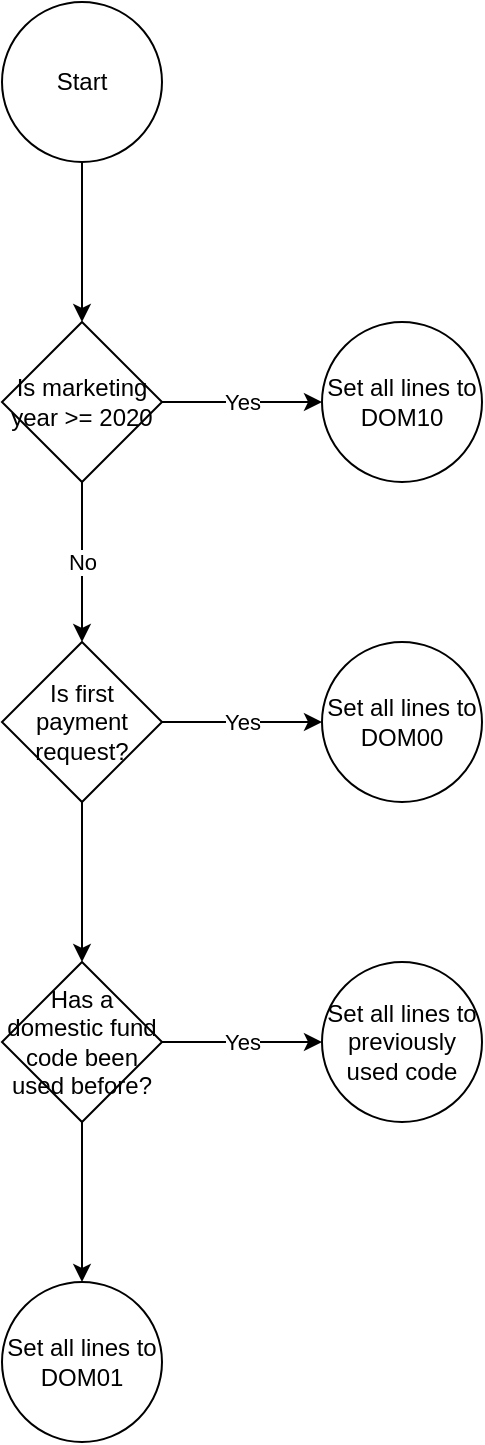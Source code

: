 <mxfile version="21.2.1" type="github">
  <diagram name="Page-1" id="aLZ2Wnbk1KyW59XvxMQL">
    <mxGraphModel dx="2074" dy="1148" grid="1" gridSize="10" guides="1" tooltips="1" connect="1" arrows="1" fold="1" page="1" pageScale="1" pageWidth="850" pageHeight="1100" math="0" shadow="0">
      <root>
        <mxCell id="0" />
        <mxCell id="1" parent="0" />
        <mxCell id="RIhZM-0b08vBuHOQIwmw-3" value="" style="edgeStyle=orthogonalEdgeStyle;rounded=0;orthogonalLoop=1;jettySize=auto;html=1;" edge="1" parent="1" source="RIhZM-0b08vBuHOQIwmw-1" target="RIhZM-0b08vBuHOQIwmw-2">
          <mxGeometry relative="1" as="geometry" />
        </mxCell>
        <mxCell id="RIhZM-0b08vBuHOQIwmw-1" value="Start" style="ellipse;whiteSpace=wrap;html=1;aspect=fixed;" vertex="1" parent="1">
          <mxGeometry x="360" y="160" width="80" height="80" as="geometry" />
        </mxCell>
        <mxCell id="RIhZM-0b08vBuHOQIwmw-5" value="Yes" style="edgeStyle=orthogonalEdgeStyle;rounded=0;orthogonalLoop=1;jettySize=auto;html=1;" edge="1" parent="1" source="RIhZM-0b08vBuHOQIwmw-2" target="RIhZM-0b08vBuHOQIwmw-4">
          <mxGeometry relative="1" as="geometry" />
        </mxCell>
        <mxCell id="RIhZM-0b08vBuHOQIwmw-7" value="No" style="edgeStyle=orthogonalEdgeStyle;rounded=0;orthogonalLoop=1;jettySize=auto;html=1;" edge="1" parent="1" source="RIhZM-0b08vBuHOQIwmw-2" target="RIhZM-0b08vBuHOQIwmw-6">
          <mxGeometry relative="1" as="geometry" />
        </mxCell>
        <mxCell id="RIhZM-0b08vBuHOQIwmw-2" value="Is marketing year &amp;gt;= 2020" style="rhombus;whiteSpace=wrap;html=1;" vertex="1" parent="1">
          <mxGeometry x="360" y="320" width="80" height="80" as="geometry" />
        </mxCell>
        <mxCell id="RIhZM-0b08vBuHOQIwmw-4" value="Set all lines to DOM10" style="ellipse;whiteSpace=wrap;html=1;" vertex="1" parent="1">
          <mxGeometry x="520" y="320" width="80" height="80" as="geometry" />
        </mxCell>
        <mxCell id="RIhZM-0b08vBuHOQIwmw-11" value="Yes" style="edgeStyle=orthogonalEdgeStyle;rounded=0;orthogonalLoop=1;jettySize=auto;html=1;" edge="1" parent="1" source="RIhZM-0b08vBuHOQIwmw-6" target="RIhZM-0b08vBuHOQIwmw-10">
          <mxGeometry relative="1" as="geometry" />
        </mxCell>
        <mxCell id="RIhZM-0b08vBuHOQIwmw-13" value="" style="edgeStyle=orthogonalEdgeStyle;rounded=0;orthogonalLoop=1;jettySize=auto;html=1;" edge="1" parent="1" source="RIhZM-0b08vBuHOQIwmw-6" target="RIhZM-0b08vBuHOQIwmw-12">
          <mxGeometry relative="1" as="geometry" />
        </mxCell>
        <mxCell id="RIhZM-0b08vBuHOQIwmw-6" value="Is first payment request?" style="rhombus;whiteSpace=wrap;html=1;" vertex="1" parent="1">
          <mxGeometry x="360" y="480" width="80" height="80" as="geometry" />
        </mxCell>
        <mxCell id="RIhZM-0b08vBuHOQIwmw-10" value="Set all lines to DOM00" style="ellipse;whiteSpace=wrap;html=1;" vertex="1" parent="1">
          <mxGeometry x="520" y="480" width="80" height="80" as="geometry" />
        </mxCell>
        <mxCell id="RIhZM-0b08vBuHOQIwmw-15" value="Yes" style="edgeStyle=orthogonalEdgeStyle;rounded=0;orthogonalLoop=1;jettySize=auto;html=1;" edge="1" parent="1" source="RIhZM-0b08vBuHOQIwmw-12" target="RIhZM-0b08vBuHOQIwmw-14">
          <mxGeometry relative="1" as="geometry" />
        </mxCell>
        <mxCell id="RIhZM-0b08vBuHOQIwmw-17" value="" style="edgeStyle=orthogonalEdgeStyle;rounded=0;orthogonalLoop=1;jettySize=auto;html=1;" edge="1" parent="1" source="RIhZM-0b08vBuHOQIwmw-12" target="RIhZM-0b08vBuHOQIwmw-16">
          <mxGeometry relative="1" as="geometry" />
        </mxCell>
        <mxCell id="RIhZM-0b08vBuHOQIwmw-12" value="Has a domestic fund code been used before?" style="rhombus;whiteSpace=wrap;html=1;" vertex="1" parent="1">
          <mxGeometry x="360" y="640" width="80" height="80" as="geometry" />
        </mxCell>
        <mxCell id="RIhZM-0b08vBuHOQIwmw-14" value="Set all lines to previously used code" style="ellipse;whiteSpace=wrap;html=1;" vertex="1" parent="1">
          <mxGeometry x="520" y="640" width="80" height="80" as="geometry" />
        </mxCell>
        <mxCell id="RIhZM-0b08vBuHOQIwmw-16" value="Set all lines to DOM01" style="ellipse;whiteSpace=wrap;html=1;" vertex="1" parent="1">
          <mxGeometry x="360" y="800" width="80" height="80" as="geometry" />
        </mxCell>
      </root>
    </mxGraphModel>
  </diagram>
</mxfile>
